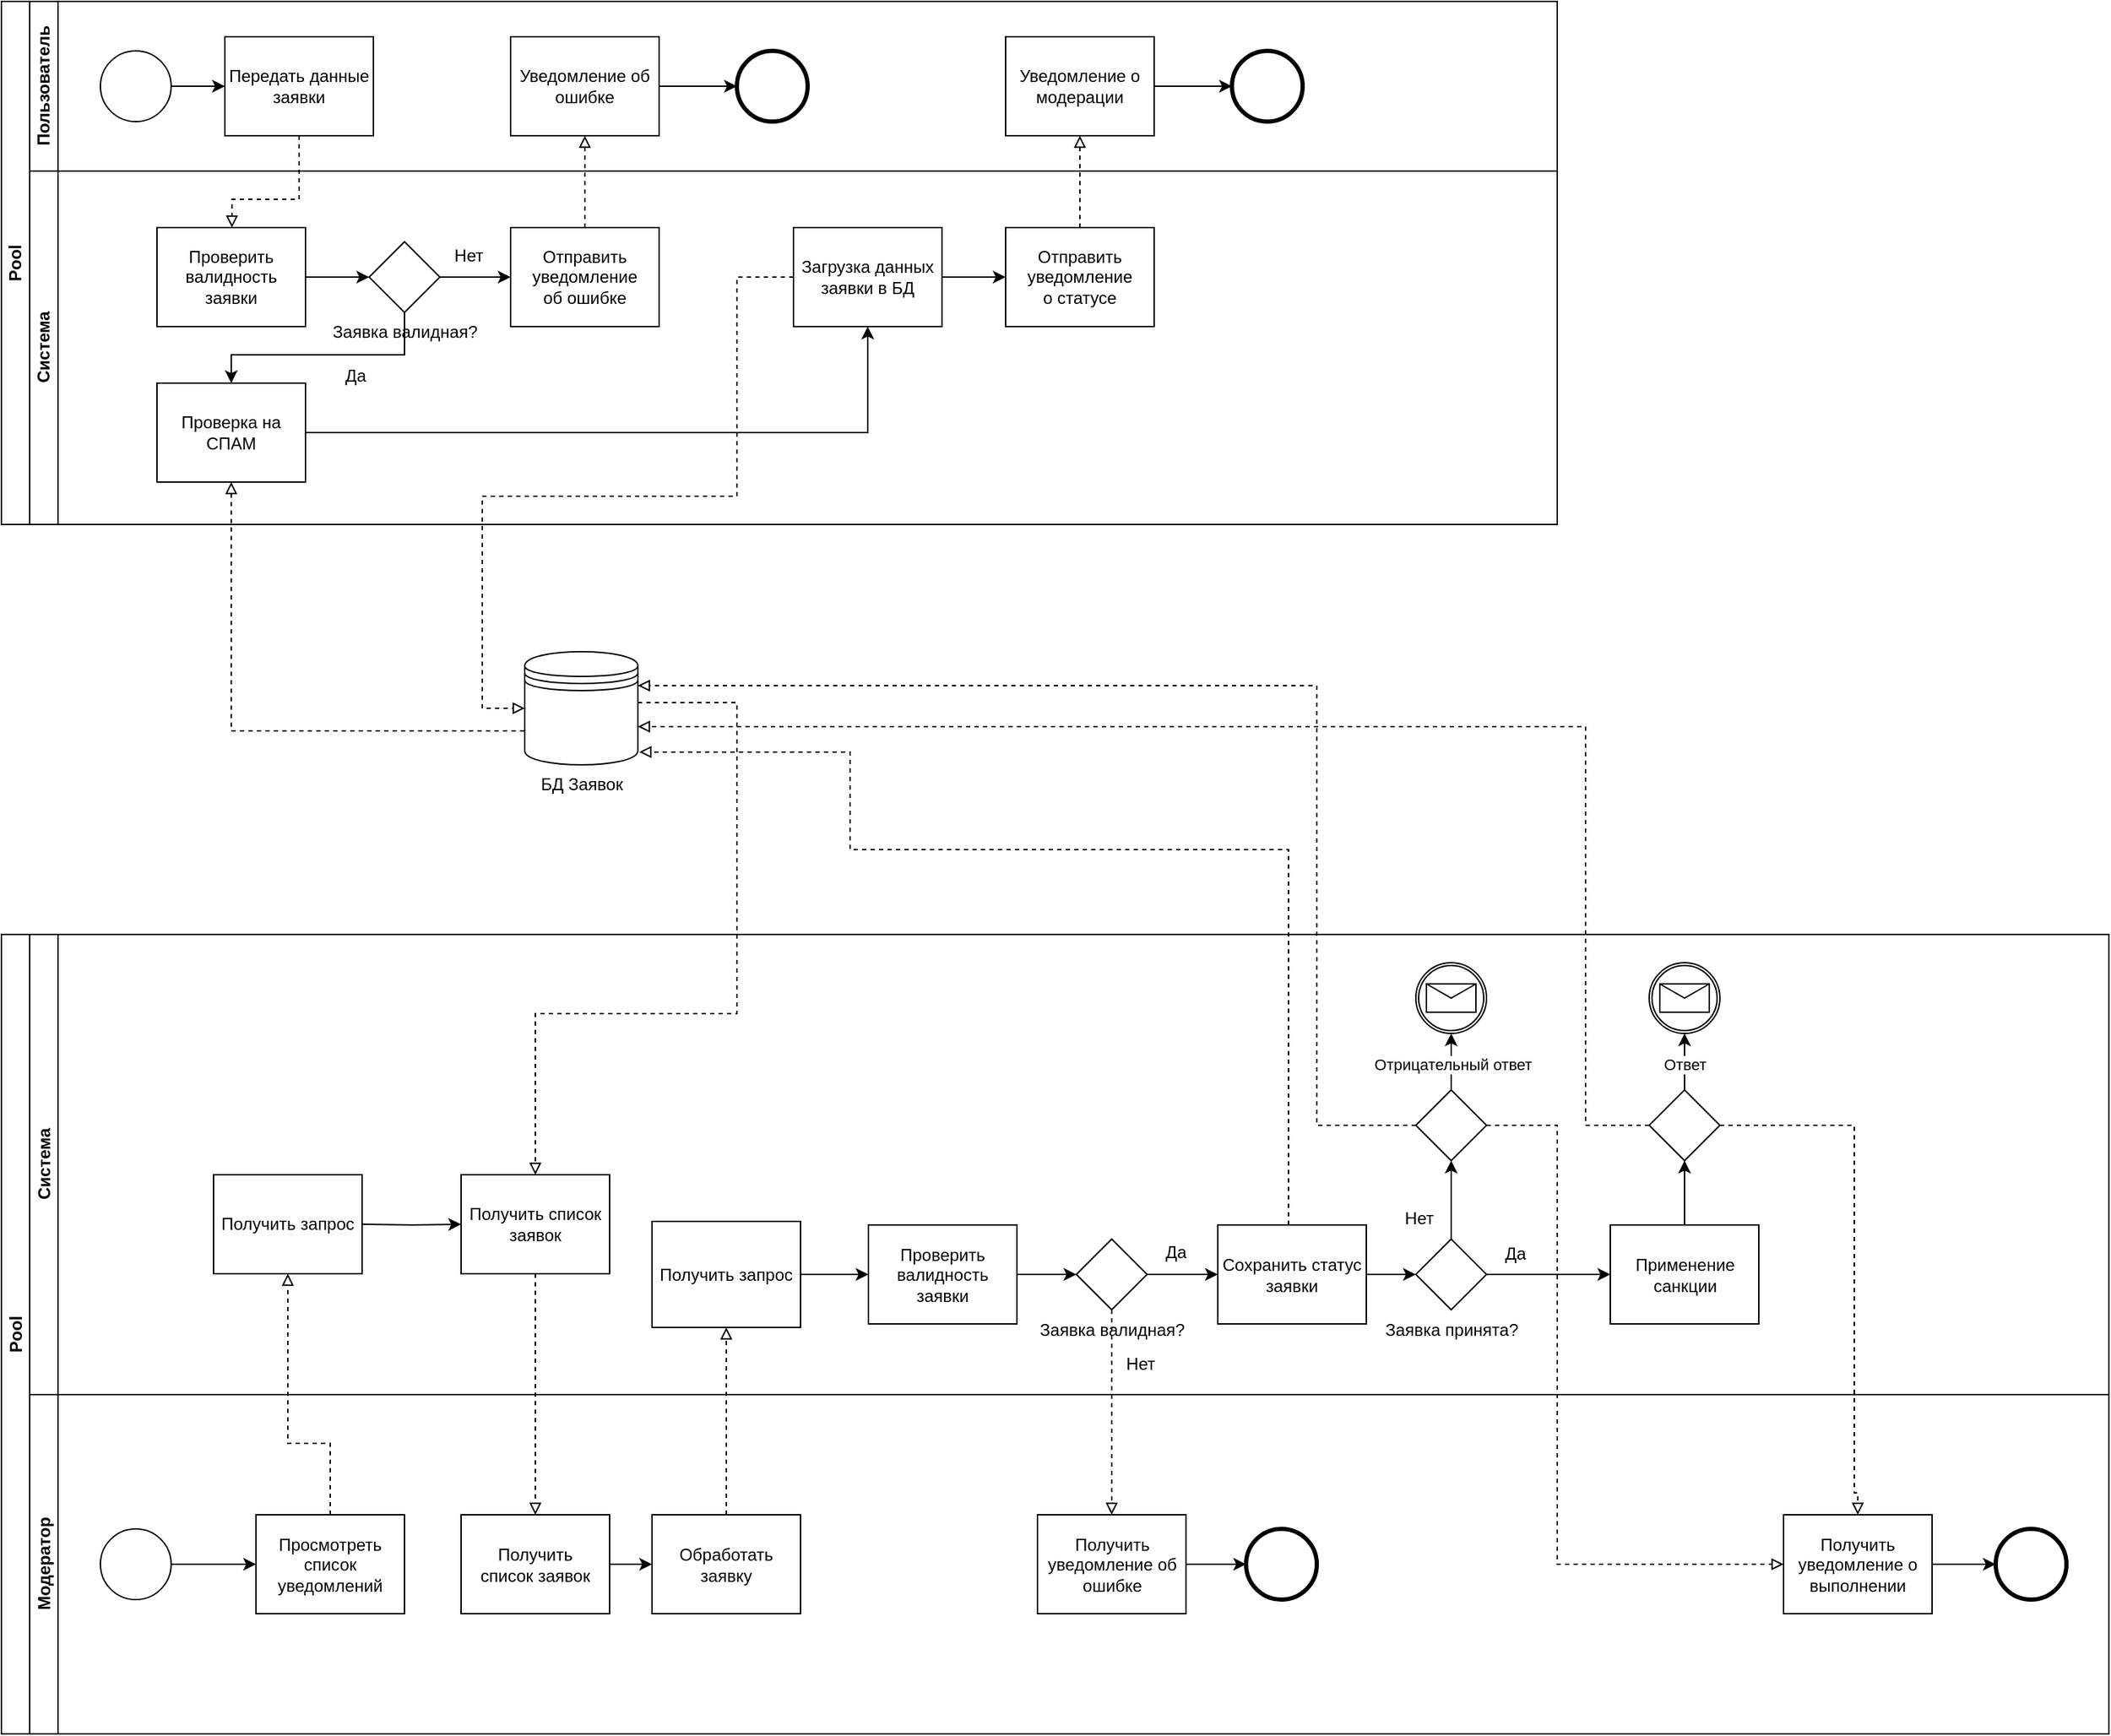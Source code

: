 <mxfile version="26.0.16">
  <diagram name="Page-1" id="xuJHWMlWWYp_0J2oDjBU">
    <mxGraphModel dx="1645" dy="-209" grid="1" gridSize="10" guides="1" tooltips="1" connect="1" arrows="1" fold="1" page="1" pageScale="1" pageWidth="850" pageHeight="1100" math="0" shadow="0">
      <root>
        <mxCell id="0" />
        <mxCell id="1" parent="0" />
        <mxCell id="uRpVUST_856qVsniiKkV-43" value="Pool" style="swimlane;html=1;childLayout=stackLayout;resizeParent=1;resizeParentMax=0;horizontal=0;startSize=20;horizontalStack=0;whiteSpace=wrap;" parent="1" vertex="1">
          <mxGeometry x="610" y="1320" width="1100" height="370" as="geometry" />
        </mxCell>
        <mxCell id="uRpVUST_856qVsniiKkV-44" value="Пользователь" style="swimlane;html=1;startSize=20;horizontal=0;" parent="uRpVUST_856qVsniiKkV-43" vertex="1">
          <mxGeometry x="20" width="1080" height="120" as="geometry" />
        </mxCell>
        <mxCell id="uRpVUST_856qVsniiKkV-47" value="" style="points=[[0.145,0.145,0],[0.5,0,0],[0.855,0.145,0],[1,0.5,0],[0.855,0.855,0],[0.5,1,0],[0.145,0.855,0],[0,0.5,0]];shape=mxgraph.bpmn.event;html=1;verticalLabelPosition=bottom;labelBackgroundColor=#ffffff;verticalAlign=top;align=center;perimeter=ellipsePerimeter;outlineConnect=0;aspect=fixed;outline=standard;symbol=general;" parent="uRpVUST_856qVsniiKkV-44" vertex="1">
          <mxGeometry x="50" y="35" width="50" height="50" as="geometry" />
        </mxCell>
        <mxCell id="uRpVUST_856qVsniiKkV-48" value="Передать данные заявки" style="points=[[0.25,0,0],[0.5,0,0],[0.75,0,0],[1,0.25,0],[1,0.5,0],[1,0.75,0],[0.75,1,0],[0.5,1,0],[0.25,1,0],[0,0.75,0],[0,0.5,0],[0,0.25,0]];shape=mxgraph.bpmn.task2;whiteSpace=wrap;rectStyle=rounded;size=10;html=1;container=1;expand=0;collapsible=0;taskMarker=user;" parent="uRpVUST_856qVsniiKkV-44" vertex="1">
          <mxGeometry x="138" y="25" width="105" height="70" as="geometry" />
        </mxCell>
        <mxCell id="uRpVUST_856qVsniiKkV-49" style="edgeStyle=orthogonalEdgeStyle;rounded=0;orthogonalLoop=1;jettySize=auto;html=1;entryX=0;entryY=0.5;entryDx=0;entryDy=0;entryPerimeter=0;" parent="uRpVUST_856qVsniiKkV-44" source="uRpVUST_856qVsniiKkV-47" target="uRpVUST_856qVsniiKkV-48" edge="1">
          <mxGeometry relative="1" as="geometry" />
        </mxCell>
        <mxCell id="uRpVUST_856qVsniiKkV-89" style="edgeStyle=orthogonalEdgeStyle;rounded=0;orthogonalLoop=1;jettySize=auto;html=1;entryX=0;entryY=0.5;entryDx=0;entryDy=0;entryPerimeter=0;" parent="uRpVUST_856qVsniiKkV-44" edge="1">
          <mxGeometry relative="1" as="geometry">
            <mxPoint x="1010" y="60" as="targetPoint" />
          </mxGeometry>
        </mxCell>
        <mxCell id="uRpVUST_856qVsniiKkV-98" value="Уведомление о модерации" style="points=[[0.25,0,0],[0.5,0,0],[0.75,0,0],[1,0.25,0],[1,0.5,0],[1,0.75,0],[0.75,1,0],[0.5,1,0],[0.25,1,0],[0,0.75,0],[0,0.5,0],[0,0.25,0]];shape=mxgraph.bpmn.task2;whiteSpace=wrap;rectStyle=rounded;size=10;html=1;container=1;expand=0;collapsible=0;taskMarker=receive;" parent="uRpVUST_856qVsniiKkV-44" vertex="1">
          <mxGeometry x="690" y="25" width="105" height="70" as="geometry" />
        </mxCell>
        <mxCell id="uRpVUST_856qVsniiKkV-101" value="" style="points=[[0.145,0.145,0],[0.5,0,0],[0.855,0.145,0],[1,0.5,0],[0.855,0.855,0],[0.5,1,0],[0.145,0.855,0],[0,0.5,0]];shape=mxgraph.bpmn.event;html=1;verticalLabelPosition=bottom;labelBackgroundColor=#ffffff;verticalAlign=top;align=center;perimeter=ellipsePerimeter;outlineConnect=0;aspect=fixed;outline=end;symbol=terminate2;" parent="uRpVUST_856qVsniiKkV-44" vertex="1">
          <mxGeometry x="850" y="35" width="50" height="50" as="geometry" />
        </mxCell>
        <mxCell id="uRpVUST_856qVsniiKkV-102" style="edgeStyle=orthogonalEdgeStyle;rounded=0;orthogonalLoop=1;jettySize=auto;html=1;entryX=0;entryY=0.5;entryDx=0;entryDy=0;entryPerimeter=0;" parent="uRpVUST_856qVsniiKkV-44" source="uRpVUST_856qVsniiKkV-98" target="uRpVUST_856qVsniiKkV-101" edge="1">
          <mxGeometry relative="1" as="geometry" />
        </mxCell>
        <mxCell id="9XEZjgbjrwUtZ-_DuZwM-22" value="Уведомление об ошибке" style="points=[[0.25,0,0],[0.5,0,0],[0.75,0,0],[1,0.25,0],[1,0.5,0],[1,0.75,0],[0.75,1,0],[0.5,1,0],[0.25,1,0],[0,0.75,0],[0,0.5,0],[0,0.25,0]];shape=mxgraph.bpmn.task2;whiteSpace=wrap;rectStyle=rounded;size=10;html=1;container=1;expand=0;collapsible=0;taskMarker=receive;" vertex="1" parent="uRpVUST_856qVsniiKkV-44">
          <mxGeometry x="340" y="25" width="105" height="70" as="geometry" />
        </mxCell>
        <mxCell id="9XEZjgbjrwUtZ-_DuZwM-23" value="" style="points=[[0.145,0.145,0],[0.5,0,0],[0.855,0.145,0],[1,0.5,0],[0.855,0.855,0],[0.5,1,0],[0.145,0.855,0],[0,0.5,0]];shape=mxgraph.bpmn.event;html=1;verticalLabelPosition=bottom;labelBackgroundColor=#ffffff;verticalAlign=top;align=center;perimeter=ellipsePerimeter;outlineConnect=0;aspect=fixed;outline=end;symbol=terminate2;" vertex="1" parent="uRpVUST_856qVsniiKkV-44">
          <mxGeometry x="500" y="35" width="50" height="50" as="geometry" />
        </mxCell>
        <mxCell id="9XEZjgbjrwUtZ-_DuZwM-24" style="edgeStyle=orthogonalEdgeStyle;rounded=0;orthogonalLoop=1;jettySize=auto;html=1;entryX=0;entryY=0.5;entryDx=0;entryDy=0;entryPerimeter=0;" edge="1" parent="uRpVUST_856qVsniiKkV-44" source="9XEZjgbjrwUtZ-_DuZwM-22" target="9XEZjgbjrwUtZ-_DuZwM-23">
          <mxGeometry relative="1" as="geometry" />
        </mxCell>
        <mxCell id="uRpVUST_856qVsniiKkV-53" style="edgeStyle=orthogonalEdgeStyle;rounded=0;orthogonalLoop=1;jettySize=auto;html=1;dashed=1;endArrow=block;endFill=0;entryX=0.5;entryY=0;entryDx=0;entryDy=0;entryPerimeter=0;" parent="uRpVUST_856qVsniiKkV-43" source="uRpVUST_856qVsniiKkV-48" target="9XEZjgbjrwUtZ-_DuZwM-17" edge="1">
          <mxGeometry relative="1" as="geometry">
            <mxPoint x="170" y="170" as="targetPoint" />
            <Array as="points">
              <mxPoint x="211" y="140" />
              <mxPoint x="163" y="140" />
              <mxPoint x="163" y="160" />
            </Array>
          </mxGeometry>
        </mxCell>
        <mxCell id="uRpVUST_856qVsniiKkV-97" value="" style="edgeStyle=orthogonalEdgeStyle;rounded=0;orthogonalLoop=1;jettySize=auto;html=1;entryX=0.5;entryY=1;entryDx=0;entryDy=0;entryPerimeter=0;dashed=1;endArrow=block;endFill=0;" parent="uRpVUST_856qVsniiKkV-43" source="uRpVUST_856qVsniiKkV-60" target="uRpVUST_856qVsniiKkV-98" edge="1">
          <mxGeometry relative="1" as="geometry" />
        </mxCell>
        <mxCell id="uRpVUST_856qVsniiKkV-50" value="Система" style="swimlane;html=1;startSize=20;horizontal=0;" parent="uRpVUST_856qVsniiKkV-43" vertex="1">
          <mxGeometry x="20" y="120" width="1080" height="250" as="geometry" />
        </mxCell>
        <mxCell id="uRpVUST_856qVsniiKkV-52" value="Загрузка данных заявки в БД" style="points=[[0.25,0,0],[0.5,0,0],[0.75,0,0],[1,0.25,0],[1,0.5,0],[1,0.75,0],[0.75,1,0],[0.5,1,0],[0.25,1,0],[0,0.75,0],[0,0.5,0],[0,0.25,0]];shape=mxgraph.bpmn.task2;whiteSpace=wrap;rectStyle=rounded;size=10;html=1;container=1;expand=0;collapsible=0;taskMarker=service;" parent="uRpVUST_856qVsniiKkV-50" vertex="1">
          <mxGeometry x="540" y="40" width="105" height="70" as="geometry" />
        </mxCell>
        <mxCell id="uRpVUST_856qVsniiKkV-60" value="Отправить уведомление&lt;div&gt;о статусе&lt;/div&gt;" style="points=[[0.25,0,0],[0.5,0,0],[0.75,0,0],[1,0.25,0],[1,0.5,0],[1,0.75,0],[0.75,1,0],[0.5,1,0],[0.25,1,0],[0,0.75,0],[0,0.5,0],[0,0.25,0]];shape=mxgraph.bpmn.task2;whiteSpace=wrap;rectStyle=rounded;size=10;html=1;container=1;expand=0;collapsible=0;taskMarker=send;" parent="uRpVUST_856qVsniiKkV-50" vertex="1">
          <mxGeometry x="690" y="40" width="105" height="70" as="geometry" />
        </mxCell>
        <mxCell id="uRpVUST_856qVsniiKkV-165" style="edgeStyle=orthogonalEdgeStyle;rounded=0;orthogonalLoop=1;jettySize=auto;html=1;" parent="uRpVUST_856qVsniiKkV-50" source="uRpVUST_856qVsniiKkV-164" target="uRpVUST_856qVsniiKkV-52" edge="1">
          <mxGeometry relative="1" as="geometry" />
        </mxCell>
        <mxCell id="uRpVUST_856qVsniiKkV-164" value="Проверка на СПАМ" style="points=[[0.25,0,0],[0.5,0,0],[0.75,0,0],[1,0.25,0],[1,0.5,0],[1,0.75,0],[0.75,1,0],[0.5,1,0],[0.25,1,0],[0,0.75,0],[0,0.5,0],[0,0.25,0]];shape=mxgraph.bpmn.task2;whiteSpace=wrap;rectStyle=rounded;size=10;html=1;container=1;expand=0;collapsible=0;taskMarker=service;" parent="uRpVUST_856qVsniiKkV-50" vertex="1">
          <mxGeometry x="90" y="150" width="105" height="70" as="geometry" />
        </mxCell>
        <mxCell id="uRpVUST_856qVsniiKkV-166" style="edgeStyle=orthogonalEdgeStyle;rounded=0;orthogonalLoop=1;jettySize=auto;html=1;entryX=0;entryY=0.5;entryDx=0;entryDy=0;entryPerimeter=0;" parent="uRpVUST_856qVsniiKkV-50" source="uRpVUST_856qVsniiKkV-52" target="uRpVUST_856qVsniiKkV-60" edge="1">
          <mxGeometry relative="1" as="geometry" />
        </mxCell>
        <mxCell id="9XEZjgbjrwUtZ-_DuZwM-17" value="Проверить валидность заявки" style="points=[[0.25,0,0],[0.5,0,0],[0.75,0,0],[1,0.25,0],[1,0.5,0],[1,0.75,0],[0.75,1,0],[0.5,1,0],[0.25,1,0],[0,0.75,0],[0,0.5,0],[0,0.25,0]];shape=mxgraph.bpmn.task2;whiteSpace=wrap;rectStyle=rounded;size=10;html=1;container=1;expand=0;collapsible=0;taskMarker=service;" vertex="1" parent="uRpVUST_856qVsniiKkV-50">
          <mxGeometry x="90" y="40" width="105" height="70" as="geometry" />
        </mxCell>
        <mxCell id="9XEZjgbjrwUtZ-_DuZwM-18" value="Заявка валидная?" style="points=[[0.25,0.25,0],[0.5,0,0],[0.75,0.25,0],[1,0.5,0],[0.75,0.75,0],[0.5,1,0],[0.25,0.75,0],[0,0.5,0]];shape=mxgraph.bpmn.gateway2;html=1;verticalLabelPosition=bottom;labelBackgroundColor=#ffffff;verticalAlign=top;align=center;perimeter=rhombusPerimeter;outlineConnect=0;outline=none;symbol=none;" vertex="1" parent="uRpVUST_856qVsniiKkV-50">
          <mxGeometry x="240" y="50" width="50" height="50" as="geometry" />
        </mxCell>
        <mxCell id="9XEZjgbjrwUtZ-_DuZwM-19" style="edgeStyle=orthogonalEdgeStyle;rounded=0;orthogonalLoop=1;jettySize=auto;html=1;entryX=0;entryY=0.5;entryDx=0;entryDy=0;entryPerimeter=0;" edge="1" parent="uRpVUST_856qVsniiKkV-50" source="9XEZjgbjrwUtZ-_DuZwM-17" target="9XEZjgbjrwUtZ-_DuZwM-18">
          <mxGeometry relative="1" as="geometry" />
        </mxCell>
        <mxCell id="9XEZjgbjrwUtZ-_DuZwM-20" style="edgeStyle=orthogonalEdgeStyle;rounded=0;orthogonalLoop=1;jettySize=auto;html=1;entryX=0.5;entryY=0;entryDx=0;entryDy=0;entryPerimeter=0;" edge="1" parent="uRpVUST_856qVsniiKkV-50" source="9XEZjgbjrwUtZ-_DuZwM-18" target="uRpVUST_856qVsniiKkV-164">
          <mxGeometry relative="1" as="geometry">
            <mxPoint x="327" y="85" as="targetPoint" />
            <Array as="points">
              <mxPoint x="265" y="130" />
              <mxPoint x="142" y="130" />
            </Array>
          </mxGeometry>
        </mxCell>
        <mxCell id="9XEZjgbjrwUtZ-_DuZwM-21" value="Да" style="text;html=1;align=center;verticalAlign=middle;resizable=0;points=[];autosize=1;strokeColor=none;fillColor=none;" vertex="1" parent="uRpVUST_856qVsniiKkV-50">
          <mxGeometry x="210" y="130" width="40" height="30" as="geometry" />
        </mxCell>
        <mxCell id="9XEZjgbjrwUtZ-_DuZwM-25" value="Отправить уведомление&lt;div&gt;об ошибке&lt;/div&gt;" style="points=[[0.25,0,0],[0.5,0,0],[0.75,0,0],[1,0.25,0],[1,0.5,0],[1,0.75,0],[0.75,1,0],[0.5,1,0],[0.25,1,0],[0,0.75,0],[0,0.5,0],[0,0.25,0]];shape=mxgraph.bpmn.task2;whiteSpace=wrap;rectStyle=rounded;size=10;html=1;container=1;expand=0;collapsible=0;taskMarker=send;" vertex="1" parent="uRpVUST_856qVsniiKkV-50">
          <mxGeometry x="340" y="40" width="105" height="70" as="geometry" />
        </mxCell>
        <mxCell id="9XEZjgbjrwUtZ-_DuZwM-26" style="edgeStyle=orthogonalEdgeStyle;rounded=0;orthogonalLoop=1;jettySize=auto;html=1;entryX=0;entryY=0.5;entryDx=0;entryDy=0;entryPerimeter=0;" edge="1" parent="uRpVUST_856qVsniiKkV-50" source="9XEZjgbjrwUtZ-_DuZwM-18" target="9XEZjgbjrwUtZ-_DuZwM-25">
          <mxGeometry relative="1" as="geometry" />
        </mxCell>
        <mxCell id="9XEZjgbjrwUtZ-_DuZwM-27" value="Нет" style="text;html=1;align=center;verticalAlign=middle;resizable=0;points=[];autosize=1;strokeColor=none;fillColor=none;" vertex="1" parent="uRpVUST_856qVsniiKkV-50">
          <mxGeometry x="290" y="45" width="40" height="30" as="geometry" />
        </mxCell>
        <mxCell id="9XEZjgbjrwUtZ-_DuZwM-28" style="edgeStyle=orthogonalEdgeStyle;rounded=0;orthogonalLoop=1;jettySize=auto;html=1;entryX=0.5;entryY=1;entryDx=0;entryDy=0;entryPerimeter=0;dashed=1;endArrow=block;endFill=0;" edge="1" parent="uRpVUST_856qVsniiKkV-43" source="9XEZjgbjrwUtZ-_DuZwM-25" target="9XEZjgbjrwUtZ-_DuZwM-22">
          <mxGeometry relative="1" as="geometry" />
        </mxCell>
        <mxCell id="uRpVUST_856qVsniiKkV-54" value="БД Заявок" style="shape=datastore;html=1;labelPosition=center;verticalLabelPosition=bottom;align=center;verticalAlign=top;" parent="1" vertex="1">
          <mxGeometry x="980" y="1780" width="80" height="80" as="geometry" />
        </mxCell>
        <mxCell id="uRpVUST_856qVsniiKkV-58" style="edgeStyle=orthogonalEdgeStyle;rounded=0;orthogonalLoop=1;jettySize=auto;html=1;entryX=0;entryY=0.5;entryDx=0;entryDy=0;dashed=1;endArrow=block;endFill=0;" parent="1" source="uRpVUST_856qVsniiKkV-52" target="uRpVUST_856qVsniiKkV-54" edge="1">
          <mxGeometry relative="1" as="geometry">
            <Array as="points">
              <mxPoint x="1130" y="1515" />
              <mxPoint x="1130" y="1670" />
              <mxPoint x="950" y="1670" />
              <mxPoint x="950" y="1820" />
            </Array>
          </mxGeometry>
        </mxCell>
        <mxCell id="uRpVUST_856qVsniiKkV-103" value="Pool" style="swimlane;html=1;childLayout=stackLayout;resizeParent=1;resizeParentMax=0;horizontal=0;startSize=20;horizontalStack=0;whiteSpace=wrap;" parent="1" vertex="1">
          <mxGeometry x="610" y="1980" width="1490" height="565.5" as="geometry" />
        </mxCell>
        <mxCell id="uRpVUST_856qVsniiKkV-198" style="edgeStyle=orthogonalEdgeStyle;rounded=0;orthogonalLoop=1;jettySize=auto;html=1;entryX=0.5;entryY=1;entryDx=0;entryDy=0;entryPerimeter=0;dashed=1;endArrow=block;endFill=0;" parent="uRpVUST_856qVsniiKkV-103" source="uRpVUST_856qVsniiKkV-193" edge="1">
          <mxGeometry relative="1" as="geometry">
            <mxPoint x="202.5" y="240" as="targetPoint" />
            <Array as="points">
              <mxPoint x="233" y="360" />
              <mxPoint x="203" y="360" />
            </Array>
          </mxGeometry>
        </mxCell>
        <mxCell id="uRpVUST_856qVsniiKkV-202" style="edgeStyle=orthogonalEdgeStyle;rounded=0;orthogonalLoop=1;jettySize=auto;html=1;entryX=0.5;entryY=0;entryDx=0;entryDy=0;entryPerimeter=0;dashed=1;endArrow=block;endFill=0;" parent="uRpVUST_856qVsniiKkV-103" source="uRpVUST_856qVsniiKkV-195" target="uRpVUST_856qVsniiKkV-65" edge="1">
          <mxGeometry relative="1" as="geometry" />
        </mxCell>
        <mxCell id="uRpVUST_856qVsniiKkV-204" style="edgeStyle=orthogonalEdgeStyle;rounded=0;orthogonalLoop=1;jettySize=auto;html=1;dashed=1;endArrow=block;endFill=0;entryX=0.5;entryY=1;entryDx=0;entryDy=0;entryPerimeter=0;" parent="uRpVUST_856qVsniiKkV-103" source="uRpVUST_856qVsniiKkV-145" target="uRpVUST_856qVsniiKkV-148" edge="1">
          <mxGeometry relative="1" as="geometry">
            <mxPoint x="800" y="290" as="targetPoint" />
            <Array as="points">
              <mxPoint x="513" y="350" />
              <mxPoint x="513" y="350" />
            </Array>
          </mxGeometry>
        </mxCell>
        <mxCell id="uRpVUST_856qVsniiKkV-212" style="edgeStyle=orthogonalEdgeStyle;rounded=0;orthogonalLoop=1;jettySize=auto;html=1;dashed=1;endArrow=block;endFill=0;entryX=0;entryY=0.5;entryDx=0;entryDy=0;entryPerimeter=0;" parent="uRpVUST_856qVsniiKkV-103" source="uRpVUST_856qVsniiKkV-205" target="uRpVUST_856qVsniiKkV-156" edge="1">
          <mxGeometry relative="1" as="geometry">
            <Array as="points">
              <mxPoint x="1100" y="135" />
              <mxPoint x="1100" y="446" />
            </Array>
            <mxPoint x="1220" y="440" as="targetPoint" />
          </mxGeometry>
        </mxCell>
        <mxCell id="uRpVUST_856qVsniiKkV-217" style="edgeStyle=orthogonalEdgeStyle;rounded=0;orthogonalLoop=1;jettySize=auto;html=1;dashed=1;endArrow=block;endFill=0;entryX=0.5;entryY=0;entryDx=0;entryDy=0;entryPerimeter=0;" parent="uRpVUST_856qVsniiKkV-103" source="uRpVUST_856qVsniiKkV-214" target="uRpVUST_856qVsniiKkV-156" edge="1">
          <mxGeometry relative="1" as="geometry">
            <mxPoint x="1233" y="340" as="targetPoint" />
            <Array as="points">
              <mxPoint x="1310" y="135" />
              <mxPoint x="1310" y="395" />
            </Array>
          </mxGeometry>
        </mxCell>
        <mxCell id="uRpVUST_856qVsniiKkV-120" value="Система" style="swimlane;html=1;startSize=20;horizontal=0;" parent="uRpVUST_856qVsniiKkV-103" vertex="1">
          <mxGeometry x="20" width="1470" height="325.5" as="geometry" />
        </mxCell>
        <mxCell id="uRpVUST_856qVsniiKkV-83" value="Применение санкции" style="points=[[0.25,0,0],[0.5,0,0],[0.75,0,0],[1,0.25,0],[1,0.5,0],[1,0.75,0],[0.75,1,0],[0.5,1,0],[0.25,1,0],[0,0.75,0],[0,0.5,0],[0,0.25,0]];shape=mxgraph.bpmn.task2;whiteSpace=wrap;rectStyle=rounded;size=10;html=1;container=1;expand=0;collapsible=0;taskMarker=service;" parent="uRpVUST_856qVsniiKkV-120" vertex="1">
          <mxGeometry x="1117.5" y="205.5" width="105" height="70" as="geometry" />
        </mxCell>
        <mxCell id="uRpVUST_856qVsniiKkV-69" value="Заявка принята?" style="points=[[0.25,0.25,0],[0.5,0,0],[0.75,0.25,0],[1,0.5,0],[0.75,0.75,0],[0.5,1,0],[0.25,0.75,0],[0,0.5,0]];shape=mxgraph.bpmn.gateway2;html=1;verticalLabelPosition=bottom;labelBackgroundColor=#ffffff;verticalAlign=top;align=center;perimeter=rhombusPerimeter;outlineConnect=0;outline=none;symbol=none;" parent="uRpVUST_856qVsniiKkV-120" vertex="1">
          <mxGeometry x="980" y="215.5" width="50" height="50" as="geometry" />
        </mxCell>
        <mxCell id="uRpVUST_856qVsniiKkV-77" value="Да" style="text;html=1;align=center;verticalAlign=middle;resizable=0;points=[];autosize=1;strokeColor=none;fillColor=none;" parent="uRpVUST_856qVsniiKkV-120" vertex="1">
          <mxGeometry x="1030" y="210.5" width="40" height="30" as="geometry" />
        </mxCell>
        <mxCell id="uRpVUST_856qVsniiKkV-74" value="Нет" style="text;html=1;align=center;verticalAlign=middle;resizable=0;points=[];autosize=1;strokeColor=none;fillColor=none;" parent="uRpVUST_856qVsniiKkV-120" vertex="1">
          <mxGeometry x="962" y="186" width="40" height="30" as="geometry" />
        </mxCell>
        <mxCell id="uRpVUST_856qVsniiKkV-148" value="Получить запрос" style="points=[[0.25,0,0],[0.5,0,0],[0.75,0,0],[1,0.25,0],[1,0.5,0],[1,0.75,0],[0.75,1,0],[0.5,1,0],[0.25,1,0],[0,0.75,0],[0,0.5,0],[0,0.25,0]];shape=mxgraph.bpmn.task2;whiteSpace=wrap;rectStyle=rounded;size=10;html=1;container=1;expand=0;collapsible=0;taskMarker=send;" parent="uRpVUST_856qVsniiKkV-120" vertex="1">
          <mxGeometry x="440" y="203" width="105" height="75" as="geometry" />
        </mxCell>
        <mxCell id="uRpVUST_856qVsniiKkV-195" value="Получить список заявок" style="points=[[0.25,0,0],[0.5,0,0],[0.75,0,0],[1,0.25,0],[1,0.5,0],[1,0.75,0],[0.75,1,0],[0.5,1,0],[0.25,1,0],[0,0.75,0],[0,0.5,0],[0,0.25,0]];shape=mxgraph.bpmn.task2;whiteSpace=wrap;rectStyle=rounded;size=10;html=1;container=1;expand=0;collapsible=0;taskMarker=service;" parent="uRpVUST_856qVsniiKkV-120" vertex="1">
          <mxGeometry x="305" y="170" width="105" height="70" as="geometry" />
        </mxCell>
        <mxCell id="uRpVUST_856qVsniiKkV-201" style="edgeStyle=orthogonalEdgeStyle;rounded=0;orthogonalLoop=1;jettySize=auto;html=1;entryX=0;entryY=0.5;entryDx=0;entryDy=0;entryPerimeter=0;" parent="uRpVUST_856qVsniiKkV-120" target="uRpVUST_856qVsniiKkV-195" edge="1">
          <mxGeometry relative="1" as="geometry">
            <mxPoint x="235" y="205" as="sourcePoint" />
          </mxGeometry>
        </mxCell>
        <mxCell id="uRpVUST_856qVsniiKkV-205" value="" style="points=[[0.25,0.25,0],[0.5,0,0],[0.75,0.25,0],[1,0.5,0],[0.75,0.75,0],[0.5,1,0],[0.25,0.75,0],[0,0.5,0]];shape=mxgraph.bpmn.gateway2;html=1;verticalLabelPosition=bottom;labelBackgroundColor=#ffffff;verticalAlign=top;align=center;perimeter=rhombusPerimeter;outlineConnect=0;outline=none;symbol=none;" parent="uRpVUST_856qVsniiKkV-120" vertex="1">
          <mxGeometry x="980" y="110" width="50" height="50" as="geometry" />
        </mxCell>
        <mxCell id="uRpVUST_856qVsniiKkV-207" style="edgeStyle=orthogonalEdgeStyle;rounded=0;orthogonalLoop=1;jettySize=auto;html=1;entryX=0.5;entryY=1;entryDx=0;entryDy=0;entryPerimeter=0;" parent="uRpVUST_856qVsniiKkV-120" source="uRpVUST_856qVsniiKkV-69" target="uRpVUST_856qVsniiKkV-205" edge="1">
          <mxGeometry relative="1" as="geometry" />
        </mxCell>
        <mxCell id="uRpVUST_856qVsniiKkV-209" style="edgeStyle=orthogonalEdgeStyle;rounded=0;orthogonalLoop=1;jettySize=auto;html=1;entryX=0.5;entryY=1;entryDx=0;entryDy=0;entryPerimeter=0;" parent="uRpVUST_856qVsniiKkV-120" source="uRpVUST_856qVsniiKkV-205" edge="1" target="Ln-v_8Snxk20YDr-mZfu-1">
          <mxGeometry relative="1" as="geometry">
            <mxPoint x="908" y="70" as="targetPoint" />
            <Array as="points" />
          </mxGeometry>
        </mxCell>
        <mxCell id="uRpVUST_856qVsniiKkV-211" value="Отрицательный ответ" style="edgeLabel;html=1;align=center;verticalAlign=middle;resizable=0;points=[];" parent="uRpVUST_856qVsniiKkV-209" vertex="1" connectable="0">
          <mxGeometry x="-0.108" y="-1" relative="1" as="geometry">
            <mxPoint as="offset" />
          </mxGeometry>
        </mxCell>
        <mxCell id="uRpVUST_856qVsniiKkV-213" style="edgeStyle=orthogonalEdgeStyle;rounded=0;orthogonalLoop=1;jettySize=auto;html=1;entryX=0;entryY=0.5;entryDx=0;entryDy=0;entryPerimeter=0;" parent="uRpVUST_856qVsniiKkV-120" source="uRpVUST_856qVsniiKkV-69" target="uRpVUST_856qVsniiKkV-83" edge="1">
          <mxGeometry relative="1" as="geometry" />
        </mxCell>
        <mxCell id="uRpVUST_856qVsniiKkV-214" value="" style="points=[[0.25,0.25,0],[0.5,0,0],[0.75,0.25,0],[1,0.5,0],[0.75,0.75,0],[0.5,1,0],[0.25,0.75,0],[0,0.5,0]];shape=mxgraph.bpmn.gateway2;html=1;verticalLabelPosition=bottom;labelBackgroundColor=#ffffff;verticalAlign=top;align=center;perimeter=rhombusPerimeter;outlineConnect=0;outline=none;symbol=none;" parent="uRpVUST_856qVsniiKkV-120" vertex="1">
          <mxGeometry x="1145" y="110" width="50" height="50" as="geometry" />
        </mxCell>
        <mxCell id="uRpVUST_856qVsniiKkV-215" style="edgeStyle=orthogonalEdgeStyle;rounded=0;orthogonalLoop=1;jettySize=auto;html=1;entryX=0.5;entryY=1;entryDx=0;entryDy=0;entryPerimeter=0;" parent="uRpVUST_856qVsniiKkV-120" source="uRpVUST_856qVsniiKkV-83" target="uRpVUST_856qVsniiKkV-214" edge="1">
          <mxGeometry relative="1" as="geometry" />
        </mxCell>
        <mxCell id="uRpVUST_856qVsniiKkV-218" style="edgeStyle=orthogonalEdgeStyle;rounded=0;orthogonalLoop=1;jettySize=auto;html=1;entryX=0.5;entryY=1;entryDx=0;entryDy=0;entryPerimeter=0;" parent="uRpVUST_856qVsniiKkV-120" source="uRpVUST_856qVsniiKkV-214" edge="1" target="Ln-v_8Snxk20YDr-mZfu-2">
          <mxGeometry relative="1" as="geometry">
            <mxPoint x="1103" y="70" as="targetPoint" />
            <Array as="points" />
          </mxGeometry>
        </mxCell>
        <mxCell id="uRpVUST_856qVsniiKkV-219" value="Ответ" style="edgeLabel;html=1;align=center;verticalAlign=middle;resizable=0;points=[];" parent="uRpVUST_856qVsniiKkV-218" vertex="1" connectable="0">
          <mxGeometry x="-0.082" relative="1" as="geometry">
            <mxPoint as="offset" />
          </mxGeometry>
        </mxCell>
        <mxCell id="uRpVUST_856qVsniiKkV-222" value="Получить запрос" style="points=[[0.25,0,0],[0.5,0,0],[0.75,0,0],[1,0.25,0],[1,0.5,0],[1,0.75,0],[0.75,1,0],[0.5,1,0],[0.25,1,0],[0,0.75,0],[0,0.5,0],[0,0.25,0]];shape=mxgraph.bpmn.task2;whiteSpace=wrap;rectStyle=rounded;size=10;html=1;container=1;expand=0;collapsible=0;taskMarker=receive;" parent="uRpVUST_856qVsniiKkV-120" vertex="1">
          <mxGeometry x="130" y="170" width="105" height="70" as="geometry" />
        </mxCell>
        <mxCell id="uRpVUST_856qVsniiKkV-227" style="edgeStyle=orthogonalEdgeStyle;rounded=0;orthogonalLoop=1;jettySize=auto;html=1;entryX=0;entryY=0.5;entryDx=0;entryDy=0;entryPerimeter=0;" parent="uRpVUST_856qVsniiKkV-120" source="uRpVUST_856qVsniiKkV-225" target="uRpVUST_856qVsniiKkV-69" edge="1">
          <mxGeometry relative="1" as="geometry">
            <mxPoint x="880" y="253" as="targetPoint" />
          </mxGeometry>
        </mxCell>
        <mxCell id="uRpVUST_856qVsniiKkV-225" value="Сохранить статус заявки" style="points=[[0.25,0,0],[0.5,0,0],[0.75,0,0],[1,0.25,0],[1,0.5,0],[1,0.75,0],[0.75,1,0],[0.5,1,0],[0.25,1,0],[0,0.75,0],[0,0.5,0],[0,0.25,0]];shape=mxgraph.bpmn.task2;whiteSpace=wrap;rectStyle=rounded;size=10;html=1;container=1;expand=0;collapsible=0;taskMarker=service;" parent="uRpVUST_856qVsniiKkV-120" vertex="1">
          <mxGeometry x="840" y="205.5" width="105" height="70" as="geometry" />
        </mxCell>
        <mxCell id="Ln-v_8Snxk20YDr-mZfu-1" value="" style="points=[[0.145,0.145,0],[0.5,0,0],[0.855,0.145,0],[1,0.5,0],[0.855,0.855,0],[0.5,1,0],[0.145,0.855,0],[0,0.5,0]];shape=mxgraph.bpmn.event;html=1;verticalLabelPosition=bottom;labelBackgroundColor=#ffffff;verticalAlign=top;align=center;perimeter=ellipsePerimeter;outlineConnect=0;aspect=fixed;outline=catching;symbol=message;" parent="uRpVUST_856qVsniiKkV-120" vertex="1">
          <mxGeometry x="980" y="20" width="50" height="50" as="geometry" />
        </mxCell>
        <mxCell id="Ln-v_8Snxk20YDr-mZfu-2" value="" style="points=[[0.145,0.145,0],[0.5,0,0],[0.855,0.145,0],[1,0.5,0],[0.855,0.855,0],[0.5,1,0],[0.145,0.855,0],[0,0.5,0]];shape=mxgraph.bpmn.event;html=1;verticalLabelPosition=bottom;labelBackgroundColor=#ffffff;verticalAlign=top;align=center;perimeter=ellipsePerimeter;outlineConnect=0;aspect=fixed;outline=catching;symbol=message;" parent="uRpVUST_856qVsniiKkV-120" vertex="1">
          <mxGeometry x="1145" y="20" width="50" height="50" as="geometry" />
        </mxCell>
        <mxCell id="9XEZjgbjrwUtZ-_DuZwM-3" value="Проверить валидность заявки" style="points=[[0.25,0,0],[0.5,0,0],[0.75,0,0],[1,0.25,0],[1,0.5,0],[1,0.75,0],[0.75,1,0],[0.5,1,0],[0.25,1,0],[0,0.75,0],[0,0.5,0],[0,0.25,0]];shape=mxgraph.bpmn.task2;whiteSpace=wrap;rectStyle=rounded;size=10;html=1;container=1;expand=0;collapsible=0;taskMarker=service;" vertex="1" parent="uRpVUST_856qVsniiKkV-120">
          <mxGeometry x="593" y="205.5" width="105" height="70" as="geometry" />
        </mxCell>
        <mxCell id="9XEZjgbjrwUtZ-_DuZwM-4" style="edgeStyle=orthogonalEdgeStyle;rounded=0;orthogonalLoop=1;jettySize=auto;html=1;entryX=0;entryY=0.5;entryDx=0;entryDy=0;entryPerimeter=0;" edge="1" parent="uRpVUST_856qVsniiKkV-120" source="uRpVUST_856qVsniiKkV-148" target="9XEZjgbjrwUtZ-_DuZwM-3">
          <mxGeometry relative="1" as="geometry" />
        </mxCell>
        <mxCell id="9XEZjgbjrwUtZ-_DuZwM-5" value="Заявка валидная?" style="points=[[0.25,0.25,0],[0.5,0,0],[0.75,0.25,0],[1,0.5,0],[0.75,0.75,0],[0.5,1,0],[0.25,0.75,0],[0,0.5,0]];shape=mxgraph.bpmn.gateway2;html=1;verticalLabelPosition=bottom;labelBackgroundColor=#ffffff;verticalAlign=top;align=center;perimeter=rhombusPerimeter;outlineConnect=0;outline=none;symbol=none;" vertex="1" parent="uRpVUST_856qVsniiKkV-120">
          <mxGeometry x="740" y="215.5" width="50" height="50" as="geometry" />
        </mxCell>
        <mxCell id="9XEZjgbjrwUtZ-_DuZwM-6" style="edgeStyle=orthogonalEdgeStyle;rounded=0;orthogonalLoop=1;jettySize=auto;html=1;entryX=0;entryY=0.5;entryDx=0;entryDy=0;entryPerimeter=0;" edge="1" parent="uRpVUST_856qVsniiKkV-120" source="9XEZjgbjrwUtZ-_DuZwM-3" target="9XEZjgbjrwUtZ-_DuZwM-5">
          <mxGeometry relative="1" as="geometry" />
        </mxCell>
        <mxCell id="9XEZjgbjrwUtZ-_DuZwM-7" style="edgeStyle=orthogonalEdgeStyle;rounded=0;orthogonalLoop=1;jettySize=auto;html=1;entryX=0;entryY=0.5;entryDx=0;entryDy=0;entryPerimeter=0;" edge="1" parent="uRpVUST_856qVsniiKkV-120" source="9XEZjgbjrwUtZ-_DuZwM-5" target="uRpVUST_856qVsniiKkV-225">
          <mxGeometry relative="1" as="geometry" />
        </mxCell>
        <mxCell id="9XEZjgbjrwUtZ-_DuZwM-8" value="Да" style="text;html=1;align=center;verticalAlign=middle;resizable=0;points=[];autosize=1;strokeColor=none;fillColor=none;" vertex="1" parent="uRpVUST_856qVsniiKkV-120">
          <mxGeometry x="790" y="210" width="40" height="30" as="geometry" />
        </mxCell>
        <mxCell id="9XEZjgbjrwUtZ-_DuZwM-9" value="Нет" style="text;html=1;align=center;verticalAlign=middle;resizable=0;points=[];autosize=1;strokeColor=none;fillColor=none;" vertex="1" parent="uRpVUST_856qVsniiKkV-120">
          <mxGeometry x="765" y="289" width="40" height="30" as="geometry" />
        </mxCell>
        <mxCell id="uRpVUST_856qVsniiKkV-130" value="Модератор" style="swimlane;html=1;startSize=20;horizontal=0;" parent="uRpVUST_856qVsniiKkV-103" vertex="1">
          <mxGeometry x="20" y="325.5" width="1470" height="240" as="geometry" />
        </mxCell>
        <mxCell id="uRpVUST_856qVsniiKkV-193" value="Просмотреть список уведомлений" style="points=[[0.25,0,0],[0.5,0,0],[0.75,0,0],[1,0.25,0],[1,0.5,0],[1,0.75,0],[0.75,1,0],[0.5,1,0],[0.25,1,0],[0,0.75,0],[0,0.5,0],[0,0.25,0]];shape=mxgraph.bpmn.task2;whiteSpace=wrap;rectStyle=rounded;size=10;html=1;container=1;expand=0;collapsible=0;taskMarker=user;" parent="uRpVUST_856qVsniiKkV-130" vertex="1">
          <mxGeometry x="160" y="85" width="105" height="70" as="geometry" />
        </mxCell>
        <mxCell id="uRpVUST_856qVsniiKkV-65" value="Получить&lt;div&gt;список заявок&lt;/div&gt;" style="points=[[0.25,0,0],[0.5,0,0],[0.75,0,0],[1,0.25,0],[1,0.5,0],[1,0.75,0],[0.75,1,0],[0.5,1,0],[0.25,1,0],[0,0.75,0],[0,0.5,0],[0,0.25,0]];shape=mxgraph.bpmn.task2;whiteSpace=wrap;rectStyle=rounded;size=10;html=1;container=1;expand=0;collapsible=0;taskMarker=receive;" parent="uRpVUST_856qVsniiKkV-130" vertex="1">
          <mxGeometry x="305" y="85" width="105" height="70" as="geometry" />
        </mxCell>
        <mxCell id="uRpVUST_856qVsniiKkV-145" value="Обработать заявку" style="points=[[0.25,0,0],[0.5,0,0],[0.75,0,0],[1,0.25,0],[1,0.5,0],[1,0.75,0],[0.75,1,0],[0.5,1,0],[0.25,1,0],[0,0.75,0],[0,0.5,0],[0,0.25,0]];shape=mxgraph.bpmn.task2;whiteSpace=wrap;rectStyle=rounded;size=10;html=1;container=1;expand=0;collapsible=0;taskMarker=user;" parent="uRpVUST_856qVsniiKkV-130" vertex="1">
          <mxGeometry x="440" y="85" width="105" height="70" as="geometry" />
        </mxCell>
        <mxCell id="uRpVUST_856qVsniiKkV-68" style="edgeStyle=orthogonalEdgeStyle;rounded=0;orthogonalLoop=1;jettySize=auto;html=1;entryX=0;entryY=0.5;entryDx=0;entryDy=0;entryPerimeter=0;" parent="uRpVUST_856qVsniiKkV-130" source="uRpVUST_856qVsniiKkV-65" target="uRpVUST_856qVsniiKkV-145" edge="1">
          <mxGeometry relative="1" as="geometry">
            <mxPoint x="460" y="120" as="targetPoint" />
          </mxGeometry>
        </mxCell>
        <mxCell id="uRpVUST_856qVsniiKkV-156" value="Получить уведомление о выполнении" style="points=[[0.25,0,0],[0.5,0,0],[0.75,0,0],[1,0.25,0],[1,0.5,0],[1,0.75,0],[0.75,1,0],[0.5,1,0],[0.25,1,0],[0,0.75,0],[0,0.5,0],[0,0.25,0]];shape=mxgraph.bpmn.task2;whiteSpace=wrap;rectStyle=rounded;size=10;html=1;container=1;expand=0;collapsible=0;taskMarker=receive;" parent="uRpVUST_856qVsniiKkV-130" vertex="1">
          <mxGeometry x="1240" y="85" width="105" height="70" as="geometry" />
        </mxCell>
        <mxCell id="uRpVUST_856qVsniiKkV-158" value="" style="points=[[0.145,0.145,0],[0.5,0,0],[0.855,0.145,0],[1,0.5,0],[0.855,0.855,0],[0.5,1,0],[0.145,0.855,0],[0,0.5,0]];shape=mxgraph.bpmn.event;html=1;verticalLabelPosition=bottom;labelBackgroundColor=#ffffff;verticalAlign=top;align=center;perimeter=ellipsePerimeter;outlineConnect=0;aspect=fixed;outline=end;symbol=terminate2;" parent="uRpVUST_856qVsniiKkV-130" vertex="1">
          <mxGeometry x="1390" y="95" width="50" height="50" as="geometry" />
        </mxCell>
        <mxCell id="uRpVUST_856qVsniiKkV-159" style="edgeStyle=orthogonalEdgeStyle;rounded=0;orthogonalLoop=1;jettySize=auto;html=1;entryX=0;entryY=0.5;entryDx=0;entryDy=0;entryPerimeter=0;" parent="uRpVUST_856qVsniiKkV-130" source="uRpVUST_856qVsniiKkV-156" target="uRpVUST_856qVsniiKkV-158" edge="1">
          <mxGeometry relative="1" as="geometry" />
        </mxCell>
        <mxCell id="uRpVUST_856qVsniiKkV-223" value="" style="points=[[0.145,0.145,0],[0.5,0,0],[0.855,0.145,0],[1,0.5,0],[0.855,0.855,0],[0.5,1,0],[0.145,0.855,0],[0,0.5,0]];shape=mxgraph.bpmn.event;html=1;verticalLabelPosition=bottom;labelBackgroundColor=#ffffff;verticalAlign=top;align=center;perimeter=ellipsePerimeter;outlineConnect=0;aspect=fixed;outline=standard;symbol=general;" parent="uRpVUST_856qVsniiKkV-130" vertex="1">
          <mxGeometry x="50" y="95" width="50" height="50" as="geometry" />
        </mxCell>
        <mxCell id="uRpVUST_856qVsniiKkV-224" style="edgeStyle=orthogonalEdgeStyle;rounded=0;orthogonalLoop=1;jettySize=auto;html=1;entryX=0;entryY=0.5;entryDx=0;entryDy=0;entryPerimeter=0;" parent="uRpVUST_856qVsniiKkV-130" source="uRpVUST_856qVsniiKkV-223" target="uRpVUST_856qVsniiKkV-193" edge="1">
          <mxGeometry relative="1" as="geometry" />
        </mxCell>
        <mxCell id="9XEZjgbjrwUtZ-_DuZwM-13" value="Получить уведомление об ошибке" style="points=[[0.25,0,0],[0.5,0,0],[0.75,0,0],[1,0.25,0],[1,0.5,0],[1,0.75,0],[0.75,1,0],[0.5,1,0],[0.25,1,0],[0,0.75,0],[0,0.5,0],[0,0.25,0]];shape=mxgraph.bpmn.task2;whiteSpace=wrap;rectStyle=rounded;size=10;html=1;container=1;expand=0;collapsible=0;taskMarker=receive;" vertex="1" parent="uRpVUST_856qVsniiKkV-130">
          <mxGeometry x="712.5" y="85" width="105" height="70" as="geometry" />
        </mxCell>
        <mxCell id="9XEZjgbjrwUtZ-_DuZwM-15" value="" style="points=[[0.145,0.145,0],[0.5,0,0],[0.855,0.145,0],[1,0.5,0],[0.855,0.855,0],[0.5,1,0],[0.145,0.855,0],[0,0.5,0]];shape=mxgraph.bpmn.event;html=1;verticalLabelPosition=bottom;labelBackgroundColor=#ffffff;verticalAlign=top;align=center;perimeter=ellipsePerimeter;outlineConnect=0;aspect=fixed;outline=end;symbol=terminate2;" vertex="1" parent="uRpVUST_856qVsniiKkV-130">
          <mxGeometry x="860" y="95" width="50" height="50" as="geometry" />
        </mxCell>
        <mxCell id="9XEZjgbjrwUtZ-_DuZwM-16" style="edgeStyle=orthogonalEdgeStyle;rounded=0;orthogonalLoop=1;jettySize=auto;html=1;entryX=0;entryY=0.5;entryDx=0;entryDy=0;entryPerimeter=0;" edge="1" parent="uRpVUST_856qVsniiKkV-130" source="9XEZjgbjrwUtZ-_DuZwM-13" target="9XEZjgbjrwUtZ-_DuZwM-15">
          <mxGeometry relative="1" as="geometry" />
        </mxCell>
        <mxCell id="9XEZjgbjrwUtZ-_DuZwM-14" style="edgeStyle=orthogonalEdgeStyle;rounded=0;orthogonalLoop=1;jettySize=auto;html=1;entryX=0.5;entryY=0;entryDx=0;entryDy=0;entryPerimeter=0;dashed=1;endArrow=block;endFill=0;" edge="1" parent="uRpVUST_856qVsniiKkV-103" source="9XEZjgbjrwUtZ-_DuZwM-5" target="9XEZjgbjrwUtZ-_DuZwM-13">
          <mxGeometry relative="1" as="geometry">
            <mxPoint x="785.0" y="393" as="targetPoint" />
          </mxGeometry>
        </mxCell>
        <mxCell id="uRpVUST_856qVsniiKkV-196" style="edgeStyle=orthogonalEdgeStyle;rounded=0;orthogonalLoop=1;jettySize=auto;html=1;endArrow=block;endFill=0;dashed=1;entryX=0.5;entryY=0;entryDx=0;entryDy=0;entryPerimeter=0;" parent="1" target="uRpVUST_856qVsniiKkV-195" edge="1">
          <mxGeometry relative="1" as="geometry">
            <mxPoint x="1060" y="1816.026" as="sourcePoint" />
            <mxPoint x="987.5" y="2126" as="targetPoint" />
            <Array as="points">
              <mxPoint x="1130" y="1816" />
              <mxPoint x="1130" y="2036" />
              <mxPoint x="987" y="2036" />
            </Array>
          </mxGeometry>
        </mxCell>
        <mxCell id="uRpVUST_856qVsniiKkV-208" style="edgeStyle=orthogonalEdgeStyle;rounded=0;orthogonalLoop=1;jettySize=auto;html=1;entryX=1;entryY=0.3;entryDx=0;entryDy=0;endArrow=block;endFill=0;dashed=1;" parent="1" source="uRpVUST_856qVsniiKkV-205" target="uRpVUST_856qVsniiKkV-54" edge="1">
          <mxGeometry relative="1" as="geometry">
            <Array as="points">
              <mxPoint x="1540" y="2115" />
              <mxPoint x="1540" y="1804" />
            </Array>
          </mxGeometry>
        </mxCell>
        <mxCell id="uRpVUST_856qVsniiKkV-220" style="edgeStyle=orthogonalEdgeStyle;rounded=0;orthogonalLoop=1;jettySize=auto;html=1;dashed=1;endArrow=block;endFill=0;exitX=0;exitY=0.5;exitDx=0;exitDy=0;exitPerimeter=0;" parent="1" edge="1" source="uRpVUST_856qVsniiKkV-214">
          <mxGeometry relative="1" as="geometry">
            <mxPoint x="1708" y="2092" as="sourcePoint" />
            <mxPoint x="1060" y="1833" as="targetPoint" />
            <Array as="points">
              <mxPoint x="1730" y="2115" />
              <mxPoint x="1730" y="1833" />
            </Array>
          </mxGeometry>
        </mxCell>
        <mxCell id="uRpVUST_856qVsniiKkV-221" style="edgeStyle=orthogonalEdgeStyle;rounded=0;orthogonalLoop=1;jettySize=auto;html=1;entryX=0;entryY=0.7;entryDx=0;entryDy=0;dashed=1;endArrow=none;endFill=0;startArrow=block;startFill=0;" parent="1" source="uRpVUST_856qVsniiKkV-164" target="uRpVUST_856qVsniiKkV-54" edge="1">
          <mxGeometry relative="1" as="geometry">
            <Array as="points">
              <mxPoint x="773" y="1836" />
            </Array>
          </mxGeometry>
        </mxCell>
        <mxCell id="uRpVUST_856qVsniiKkV-229" style="edgeStyle=orthogonalEdgeStyle;rounded=0;orthogonalLoop=1;jettySize=auto;html=1;entryX=1.013;entryY=0.887;entryDx=0;entryDy=0;entryPerimeter=0;dashed=1;endArrow=block;endFill=0;" parent="1" source="uRpVUST_856qVsniiKkV-225" target="uRpVUST_856qVsniiKkV-54" edge="1">
          <mxGeometry relative="1" as="geometry">
            <Array as="points">
              <mxPoint x="1520" y="1920" />
              <mxPoint x="1210" y="1920" />
              <mxPoint x="1210" y="1851" />
            </Array>
          </mxGeometry>
        </mxCell>
      </root>
    </mxGraphModel>
  </diagram>
</mxfile>
